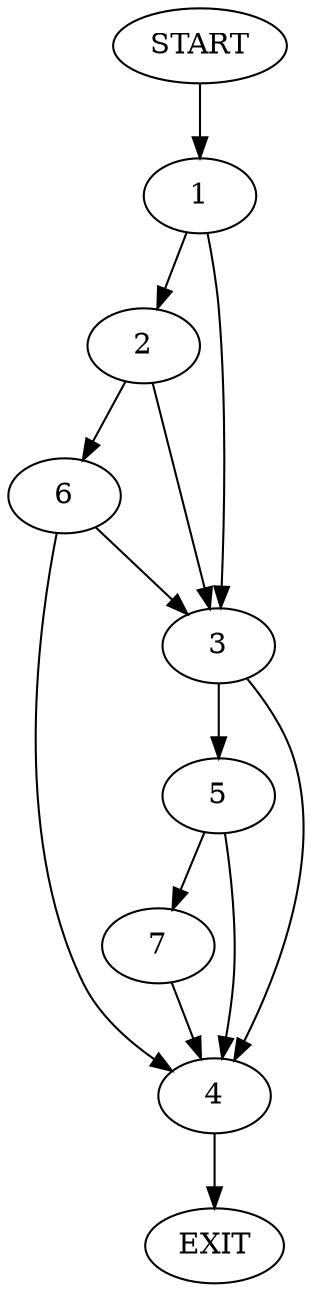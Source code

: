 digraph {
0 [label="START"]
8 [label="EXIT"]
0 -> 1
1 -> 2
1 -> 3
3 -> 4
3 -> 5
2 -> 6
2 -> 3
6 -> 4
6 -> 3
4 -> 8
5 -> 4
5 -> 7
7 -> 4
}
